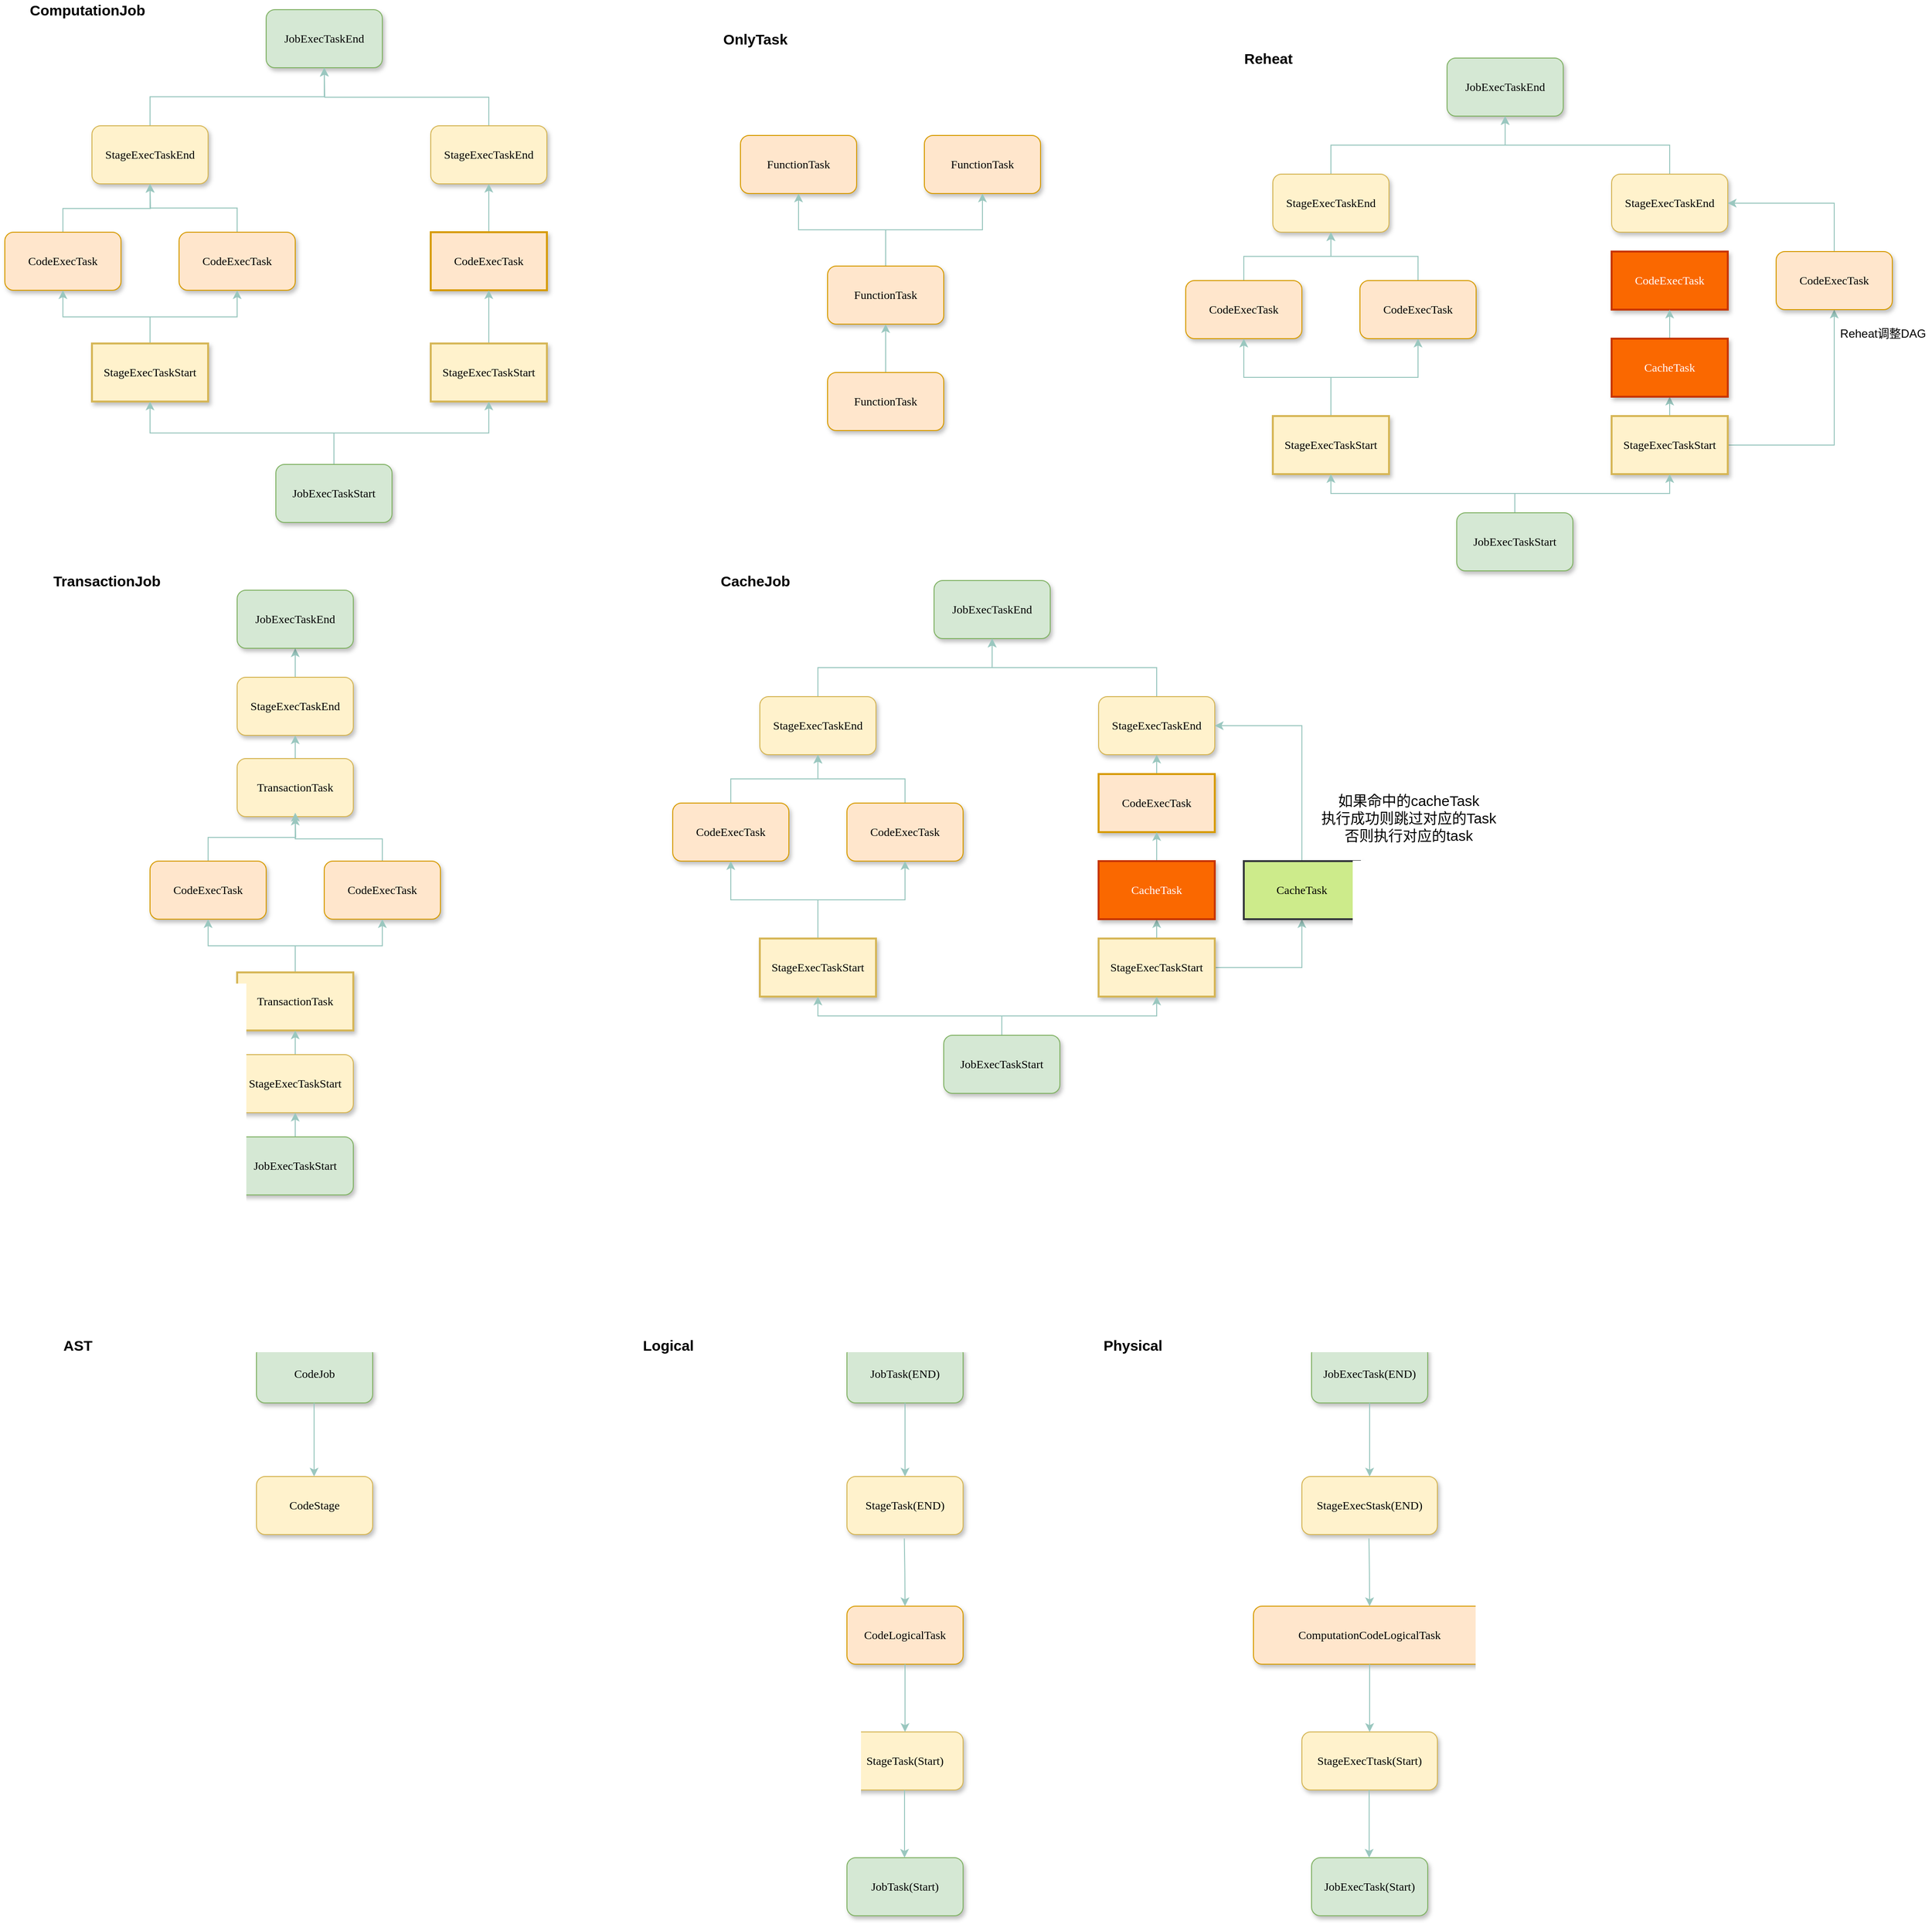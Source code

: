 <mxfile version="14.2.9" type="github">
  <diagram name="Page-1" id="10a91c8b-09ff-31b1-d368-03940ed4cc9e">
    <mxGraphModel dx="1673" dy="896" grid="1" gridSize="10" guides="1" tooltips="1" connect="1" arrows="1" fold="1" page="1" pageScale="1" pageWidth="1100" pageHeight="850" background="#ffffff" math="0" shadow="0">
      <root>
        <mxCell id="0" />
        <mxCell id="1" parent="0" />
        <mxCell id="62893188c0fa7362-1" value="JobExecTaskEnd" style="whiteSpace=wrap;html=1;rounded=1;shadow=1;labelBackgroundColor=none;strokeWidth=1;fontFamily=Verdana;fontSize=12;align=center;fillColor=#d5e8d4;strokeColor=#82b366;" parent="1" vertex="1">
          <mxGeometry x="340" y="50" width="120" height="60" as="geometry" />
        </mxCell>
        <mxCell id="CuRDBexWDcSO8Bb8UAhH-71" style="edgeStyle=orthogonalEdgeStyle;rounded=0;orthogonalLoop=1;jettySize=auto;html=1;exitX=0.5;exitY=0;exitDx=0;exitDy=0;entryX=0.5;entryY=1;entryDx=0;entryDy=0;strokeColor=#9AC7BF;" parent="1" source="62893188c0fa7362-2" target="62893188c0fa7362-1" edge="1">
          <mxGeometry relative="1" as="geometry" />
        </mxCell>
        <mxCell id="62893188c0fa7362-2" value="&lt;span&gt;StageExecTaskEnd&lt;/span&gt;" style="whiteSpace=wrap;html=1;rounded=1;shadow=1;labelBackgroundColor=none;strokeWidth=1;fontFamily=Verdana;fontSize=12;align=center;fillColor=#fff2cc;strokeColor=#d6b656;" parent="1" vertex="1">
          <mxGeometry x="160" y="170" width="120" height="60" as="geometry" />
        </mxCell>
        <mxCell id="CuRDBexWDcSO8Bb8UAhH-72" style="edgeStyle=orthogonalEdgeStyle;rounded=0;orthogonalLoop=1;jettySize=auto;html=1;exitX=0.5;exitY=0;exitDx=0;exitDy=0;strokeColor=#9AC7BF;" parent="1" source="62893188c0fa7362-3" edge="1">
          <mxGeometry relative="1" as="geometry">
            <mxPoint x="400" y="110" as="targetPoint" />
          </mxGeometry>
        </mxCell>
        <mxCell id="62893188c0fa7362-3" value="StageExecTaskEnd" style="whiteSpace=wrap;html=1;rounded=1;shadow=1;labelBackgroundColor=none;strokeWidth=1;fontFamily=Verdana;fontSize=12;align=center;fillColor=#fff2cc;strokeColor=#d6b656;" parent="1" vertex="1">
          <mxGeometry x="510" y="170" width="120" height="60" as="geometry" />
        </mxCell>
        <mxCell id="CuRDBexWDcSO8Bb8UAhH-73" style="edgeStyle=orthogonalEdgeStyle;rounded=0;orthogonalLoop=1;jettySize=auto;html=1;exitX=0.5;exitY=0;exitDx=0;exitDy=0;entryX=0.5;entryY=1;entryDx=0;entryDy=0;strokeColor=#9AC7BF;" parent="1" source="62893188c0fa7362-10" target="62893188c0fa7362-3" edge="1">
          <mxGeometry relative="1" as="geometry" />
        </mxCell>
        <mxCell id="62893188c0fa7362-10" value="CodeExecTask" style="whiteSpace=wrap;html=1;rounded=0;shadow=1;labelBackgroundColor=none;strokeWidth=2;fontFamily=Verdana;fontSize=12;align=center;fillColor=#ffe6cc;strokeColor=#d79b00;" parent="1" vertex="1">
          <mxGeometry x="510" y="280" width="120" height="60" as="geometry" />
        </mxCell>
        <mxCell id="CuRDBexWDcSO8Bb8UAhH-74" style="edgeStyle=orthogonalEdgeStyle;rounded=0;orthogonalLoop=1;jettySize=auto;html=1;exitX=0.5;exitY=0;exitDx=0;exitDy=0;strokeColor=#9AC7BF;" parent="1" source="62893188c0fa7362-11" target="62893188c0fa7362-10" edge="1">
          <mxGeometry relative="1" as="geometry" />
        </mxCell>
        <mxCell id="62893188c0fa7362-11" value="&lt;span&gt;StageExecTaskStart&lt;/span&gt;" style="whiteSpace=wrap;html=1;rounded=0;shadow=1;labelBackgroundColor=none;strokeWidth=2;fontFamily=Verdana;fontSize=12;align=center;fillColor=#fff2cc;strokeColor=#d6b656;" parent="1" vertex="1">
          <mxGeometry x="510" y="395" width="120" height="60" as="geometry" />
        </mxCell>
        <mxCell id="CuRDBexWDcSO8Bb8UAhH-70" style="edgeStyle=orthogonalEdgeStyle;rounded=0;orthogonalLoop=1;jettySize=auto;html=1;exitX=0.5;exitY=0;exitDx=0;exitDy=0;strokeColor=#9AC7BF;" parent="1" source="62893188c0fa7362-12" edge="1">
          <mxGeometry relative="1" as="geometry">
            <mxPoint x="220" y="230" as="targetPoint" />
          </mxGeometry>
        </mxCell>
        <mxCell id="62893188c0fa7362-12" value="&lt;span&gt;CodeExecTask&lt;/span&gt;" style="whiteSpace=wrap;html=1;rounded=1;shadow=1;labelBackgroundColor=none;strokeWidth=1;fontFamily=Verdana;fontSize=12;align=center;fillColor=#ffe6cc;strokeColor=#d79b00;" parent="1" vertex="1">
          <mxGeometry x="70" y="280" width="120" height="60" as="geometry" />
        </mxCell>
        <mxCell id="CuRDBexWDcSO8Bb8UAhH-69" style="edgeStyle=orthogonalEdgeStyle;rounded=0;orthogonalLoop=1;jettySize=auto;html=1;exitX=0.5;exitY=0;exitDx=0;exitDy=0;entryX=0.5;entryY=1;entryDx=0;entryDy=0;strokeColor=#9AC7BF;" parent="1" source="62893188c0fa7362-13" target="62893188c0fa7362-2" edge="1">
          <mxGeometry relative="1" as="geometry" />
        </mxCell>
        <mxCell id="62893188c0fa7362-13" value="CodeExecTask" style="whiteSpace=wrap;html=1;rounded=1;shadow=1;labelBackgroundColor=none;strokeWidth=1;fontFamily=Verdana;fontSize=12;align=center;fillColor=#ffe6cc;strokeColor=#d79b00;" parent="1" vertex="1">
          <mxGeometry x="250" y="280" width="120" height="60" as="geometry" />
        </mxCell>
        <mxCell id="CuRDBexWDcSO8Bb8UAhH-67" style="edgeStyle=orthogonalEdgeStyle;rounded=0;orthogonalLoop=1;jettySize=auto;html=1;exitX=0.5;exitY=0;exitDx=0;exitDy=0;entryX=0.5;entryY=1;entryDx=0;entryDy=0;strokeColor=#9AC7BF;" parent="1" source="ATdARF7LjYDkbFCXHbay-8" target="62893188c0fa7362-12" edge="1">
          <mxGeometry relative="1" as="geometry" />
        </mxCell>
        <mxCell id="CuRDBexWDcSO8Bb8UAhH-68" style="edgeStyle=orthogonalEdgeStyle;rounded=0;orthogonalLoop=1;jettySize=auto;html=1;exitX=0.5;exitY=0;exitDx=0;exitDy=0;entryX=0.5;entryY=1;entryDx=0;entryDy=0;strokeColor=#9AC7BF;" parent="1" source="ATdARF7LjYDkbFCXHbay-8" target="62893188c0fa7362-13" edge="1">
          <mxGeometry relative="1" as="geometry" />
        </mxCell>
        <mxCell id="ATdARF7LjYDkbFCXHbay-8" value="&lt;span&gt;StageExecTaskStart&lt;/span&gt;" style="whiteSpace=wrap;html=1;rounded=0;shadow=1;labelBackgroundColor=none;strokeWidth=2;fontFamily=Verdana;fontSize=12;align=center;fillColor=#fff2cc;strokeColor=#d6b656;" parent="1" vertex="1">
          <mxGeometry x="160" y="395" width="120" height="60" as="geometry" />
        </mxCell>
        <mxCell id="CuRDBexWDcSO8Bb8UAhH-65" style="edgeStyle=orthogonalEdgeStyle;rounded=0;orthogonalLoop=1;jettySize=auto;html=1;exitX=0.5;exitY=0;exitDx=0;exitDy=0;entryX=0.5;entryY=1;entryDx=0;entryDy=0;strokeColor=#9AC7BF;" parent="1" source="ATdARF7LjYDkbFCXHbay-19" target="ATdARF7LjYDkbFCXHbay-8" edge="1">
          <mxGeometry relative="1" as="geometry" />
        </mxCell>
        <mxCell id="CuRDBexWDcSO8Bb8UAhH-66" style="edgeStyle=orthogonalEdgeStyle;rounded=0;orthogonalLoop=1;jettySize=auto;html=1;exitX=0.5;exitY=0;exitDx=0;exitDy=0;entryX=0.5;entryY=1;entryDx=0;entryDy=0;strokeColor=#9AC7BF;" parent="1" source="ATdARF7LjYDkbFCXHbay-19" target="62893188c0fa7362-11" edge="1">
          <mxGeometry relative="1" as="geometry" />
        </mxCell>
        <mxCell id="ATdARF7LjYDkbFCXHbay-19" value="JobExecTaskStart" style="whiteSpace=wrap;html=1;rounded=1;shadow=1;labelBackgroundColor=none;strokeWidth=1;fontFamily=Verdana;fontSize=12;align=center;fillColor=#d5e8d4;strokeColor=#82b366;" parent="1" vertex="1">
          <mxGeometry x="350" y="520" width="120" height="60" as="geometry" />
        </mxCell>
        <mxCell id="CuRDBexWDcSO8Bb8UAhH-3" value="&lt;b&gt;&lt;font style=&quot;font-size: 15px&quot;&gt;ComputationJob&lt;/font&gt;&lt;/b&gt;" style="text;html=1;align=center;verticalAlign=middle;resizable=0;points=[];autosize=1;" parent="1" vertex="1">
          <mxGeometry x="90" y="40" width="130" height="20" as="geometry" />
        </mxCell>
        <mxCell id="CuRDBexWDcSO8Bb8UAhH-4" value="&lt;span&gt;FunctionTask&lt;/span&gt;" style="whiteSpace=wrap;html=1;rounded=1;shadow=1;labelBackgroundColor=none;strokeWidth=1;fontFamily=Verdana;fontSize=12;align=center;fillColor=#ffe6cc;strokeColor=#d79b00;" parent="1" vertex="1">
          <mxGeometry x="830" y="180" width="120" height="60" as="geometry" />
        </mxCell>
        <mxCell id="CuRDBexWDcSO8Bb8UAhH-5" value="FunctionTask" style="whiteSpace=wrap;html=1;rounded=1;shadow=1;labelBackgroundColor=none;strokeWidth=1;fontFamily=Verdana;fontSize=12;align=center;fillColor=#ffe6cc;strokeColor=#d79b00;" parent="1" vertex="1">
          <mxGeometry x="1020" y="180" width="120" height="60" as="geometry" />
        </mxCell>
        <mxCell id="CuRDBexWDcSO8Bb8UAhH-75" style="edgeStyle=orthogonalEdgeStyle;rounded=0;orthogonalLoop=1;jettySize=auto;html=1;exitX=0.5;exitY=0;exitDx=0;exitDy=0;entryX=0.5;entryY=1;entryDx=0;entryDy=0;strokeColor=#9AC7BF;" parent="1" source="CuRDBexWDcSO8Bb8UAhH-6" target="CuRDBexWDcSO8Bb8UAhH-4" edge="1">
          <mxGeometry relative="1" as="geometry" />
        </mxCell>
        <mxCell id="CuRDBexWDcSO8Bb8UAhH-76" style="edgeStyle=orthogonalEdgeStyle;rounded=0;orthogonalLoop=1;jettySize=auto;html=1;exitX=0.5;exitY=0;exitDx=0;exitDy=0;entryX=0.5;entryY=1;entryDx=0;entryDy=0;strokeColor=#9AC7BF;" parent="1" source="CuRDBexWDcSO8Bb8UAhH-6" target="CuRDBexWDcSO8Bb8UAhH-5" edge="1">
          <mxGeometry relative="1" as="geometry" />
        </mxCell>
        <mxCell id="CuRDBexWDcSO8Bb8UAhH-6" value="&lt;span&gt;FunctionTask&lt;/span&gt;" style="whiteSpace=wrap;html=1;rounded=1;shadow=1;labelBackgroundColor=none;strokeWidth=1;fontFamily=Verdana;fontSize=12;align=center;fillColor=#ffe6cc;strokeColor=#d79b00;" parent="1" vertex="1">
          <mxGeometry x="920" y="315" width="120" height="60" as="geometry" />
        </mxCell>
        <mxCell id="CuRDBexWDcSO8Bb8UAhH-77" style="edgeStyle=orthogonalEdgeStyle;rounded=0;orthogonalLoop=1;jettySize=auto;html=1;exitX=0.5;exitY=0;exitDx=0;exitDy=0;entryX=0.5;entryY=1;entryDx=0;entryDy=0;strokeColor=#9AC7BF;" parent="1" source="CuRDBexWDcSO8Bb8UAhH-7" target="CuRDBexWDcSO8Bb8UAhH-6" edge="1">
          <mxGeometry relative="1" as="geometry" />
        </mxCell>
        <mxCell id="CuRDBexWDcSO8Bb8UAhH-7" value="&lt;span&gt;FunctionTask&lt;/span&gt;" style="whiteSpace=wrap;html=1;rounded=1;shadow=1;labelBackgroundColor=none;strokeWidth=1;fontFamily=Verdana;fontSize=12;align=center;fillColor=#ffe6cc;strokeColor=#d79b00;" parent="1" vertex="1">
          <mxGeometry x="920" y="425" width="120" height="60" as="geometry" />
        </mxCell>
        <mxCell id="CuRDBexWDcSO8Bb8UAhH-12" value="&lt;b&gt;&lt;font style=&quot;font-size: 15px&quot;&gt;OnlyTask&lt;/font&gt;&lt;/b&gt;" style="text;html=1;align=center;verticalAlign=middle;resizable=0;points=[];autosize=1;" parent="1" vertex="1">
          <mxGeometry x="805" y="70" width="80" height="20" as="geometry" />
        </mxCell>
        <mxCell id="CuRDBexWDcSO8Bb8UAhH-85" style="edgeStyle=orthogonalEdgeStyle;rounded=0;orthogonalLoop=1;jettySize=auto;html=1;exitX=0.5;exitY=0;exitDx=0;exitDy=0;entryX=0.5;entryY=1;entryDx=0;entryDy=0;strokeColor=#9AC7BF;" parent="1" source="CuRDBexWDcSO8Bb8UAhH-15" target="CuRDBexWDcSO8Bb8UAhH-33" edge="1">
          <mxGeometry relative="1" as="geometry" />
        </mxCell>
        <mxCell id="CuRDBexWDcSO8Bb8UAhH-15" value="&lt;span&gt;StageExecTaskEnd&lt;/span&gt;" style="whiteSpace=wrap;html=1;rounded=1;shadow=1;labelBackgroundColor=none;strokeWidth=1;fontFamily=Verdana;fontSize=12;align=center;fillColor=#fff2cc;strokeColor=#d6b656;" parent="1" vertex="1">
          <mxGeometry x="310" y="740" width="120" height="60" as="geometry" />
        </mxCell>
        <mxCell id="CuRDBexWDcSO8Bb8UAhH-84" style="edgeStyle=orthogonalEdgeStyle;rounded=0;orthogonalLoop=1;jettySize=auto;html=1;exitX=0.5;exitY=0;exitDx=0;exitDy=0;entryX=0.5;entryY=1;entryDx=0;entryDy=0;strokeColor=#9AC7BF;" parent="1" source="CuRDBexWDcSO8Bb8UAhH-18" target="CuRDBexWDcSO8Bb8UAhH-15" edge="1">
          <mxGeometry relative="1" as="geometry" />
        </mxCell>
        <mxCell id="CuRDBexWDcSO8Bb8UAhH-18" value="TransactionTask" style="whiteSpace=wrap;html=1;rounded=1;shadow=1;labelBackgroundColor=none;strokeWidth=1;fontFamily=Verdana;fontSize=12;align=center;fillColor=#fff2cc;strokeColor=#d6b656;" parent="1" vertex="1">
          <mxGeometry x="310" y="824" width="120" height="60" as="geometry" />
        </mxCell>
        <mxCell id="CuRDBexWDcSO8Bb8UAhH-83" style="edgeStyle=orthogonalEdgeStyle;rounded=0;orthogonalLoop=1;jettySize=auto;html=1;exitX=0.5;exitY=0;exitDx=0;exitDy=0;strokeColor=#9AC7BF;" parent="1" source="CuRDBexWDcSO8Bb8UAhH-26" edge="1">
          <mxGeometry relative="1" as="geometry">
            <mxPoint x="370" y="880" as="targetPoint" />
          </mxGeometry>
        </mxCell>
        <mxCell id="CuRDBexWDcSO8Bb8UAhH-26" value="&lt;span&gt;CodeExecTask&lt;/span&gt;" style="whiteSpace=wrap;html=1;rounded=1;shadow=1;labelBackgroundColor=none;strokeWidth=1;fontFamily=Verdana;fontSize=12;align=center;fillColor=#ffe6cc;strokeColor=#d79b00;" parent="1" vertex="1">
          <mxGeometry x="220" y="930" width="120" height="60" as="geometry" />
        </mxCell>
        <mxCell id="CuRDBexWDcSO8Bb8UAhH-82" style="edgeStyle=orthogonalEdgeStyle;rounded=0;orthogonalLoop=1;jettySize=auto;html=1;exitX=0.5;exitY=0;exitDx=0;exitDy=0;entryX=0.5;entryY=1;entryDx=0;entryDy=0;strokeColor=#9AC7BF;" parent="1" source="CuRDBexWDcSO8Bb8UAhH-28" target="CuRDBexWDcSO8Bb8UAhH-18" edge="1">
          <mxGeometry relative="1" as="geometry" />
        </mxCell>
        <mxCell id="CuRDBexWDcSO8Bb8UAhH-28" value="CodeExecTask" style="whiteSpace=wrap;html=1;rounded=1;shadow=1;labelBackgroundColor=none;strokeWidth=1;fontFamily=Verdana;fontSize=12;align=center;fillColor=#ffe6cc;strokeColor=#d79b00;" parent="1" vertex="1">
          <mxGeometry x="400" y="930" width="120" height="60" as="geometry" />
        </mxCell>
        <mxCell id="CuRDBexWDcSO8Bb8UAhH-80" style="edgeStyle=orthogonalEdgeStyle;rounded=0;orthogonalLoop=1;jettySize=auto;html=1;exitX=0.5;exitY=0;exitDx=0;exitDy=0;entryX=0.5;entryY=1;entryDx=0;entryDy=0;strokeColor=#9AC7BF;" parent="1" source="CuRDBexWDcSO8Bb8UAhH-30" target="CuRDBexWDcSO8Bb8UAhH-26" edge="1">
          <mxGeometry relative="1" as="geometry" />
        </mxCell>
        <mxCell id="CuRDBexWDcSO8Bb8UAhH-81" style="edgeStyle=orthogonalEdgeStyle;rounded=0;orthogonalLoop=1;jettySize=auto;html=1;exitX=0.5;exitY=0;exitDx=0;exitDy=0;entryX=0.5;entryY=1;entryDx=0;entryDy=0;strokeColor=#9AC7BF;" parent="1" source="CuRDBexWDcSO8Bb8UAhH-30" target="CuRDBexWDcSO8Bb8UAhH-28" edge="1">
          <mxGeometry relative="1" as="geometry" />
        </mxCell>
        <mxCell id="CuRDBexWDcSO8Bb8UAhH-30" value="TransactionTask" style="whiteSpace=wrap;html=1;rounded=0;shadow=1;labelBackgroundColor=none;strokeWidth=2;fontFamily=Verdana;fontSize=12;align=center;fillColor=#fff2cc;strokeColor=#d6b656;" parent="1" vertex="1">
          <mxGeometry x="310" y="1045" width="120" height="60" as="geometry" />
        </mxCell>
        <mxCell id="CuRDBexWDcSO8Bb8UAhH-79" style="edgeStyle=orthogonalEdgeStyle;rounded=0;orthogonalLoop=1;jettySize=auto;html=1;exitX=0.5;exitY=0;exitDx=0;exitDy=0;entryX=0.5;entryY=1;entryDx=0;entryDy=0;strokeColor=#9AC7BF;" parent="1" source="CuRDBexWDcSO8Bb8UAhH-31" target="CuRDBexWDcSO8Bb8UAhH-30" edge="1">
          <mxGeometry relative="1" as="geometry" />
        </mxCell>
        <mxCell id="CuRDBexWDcSO8Bb8UAhH-31" value="StageExecTaskStart" style="whiteSpace=wrap;html=1;rounded=1;shadow=1;labelBackgroundColor=none;strokeWidth=1;fontFamily=Verdana;fontSize=12;align=center;fillColor=#fff2cc;strokeColor=#d6b656;" parent="1" vertex="1">
          <mxGeometry x="310" y="1130" width="120" height="60" as="geometry" />
        </mxCell>
        <mxCell id="CuRDBexWDcSO8Bb8UAhH-32" value="&lt;b&gt;&lt;font style=&quot;font-size: 15px&quot;&gt;TransactionJob&lt;/font&gt;&lt;/b&gt;" style="text;html=1;align=center;verticalAlign=middle;resizable=0;points=[];autosize=1;" parent="1" vertex="1">
          <mxGeometry x="110" y="630" width="130" height="20" as="geometry" />
        </mxCell>
        <mxCell id="CuRDBexWDcSO8Bb8UAhH-33" value="JobExecTaskEnd" style="whiteSpace=wrap;html=1;rounded=1;shadow=1;labelBackgroundColor=none;strokeWidth=1;fontFamily=Verdana;fontSize=12;align=center;fillColor=#d5e8d4;strokeColor=#82b366;" parent="1" vertex="1">
          <mxGeometry x="310" y="650" width="120" height="60" as="geometry" />
        </mxCell>
        <mxCell id="CuRDBexWDcSO8Bb8UAhH-78" style="edgeStyle=orthogonalEdgeStyle;rounded=0;orthogonalLoop=1;jettySize=auto;html=1;exitX=0.5;exitY=0;exitDx=0;exitDy=0;entryX=0.5;entryY=1;entryDx=0;entryDy=0;strokeColor=#9AC7BF;" parent="1" source="CuRDBexWDcSO8Bb8UAhH-35" target="CuRDBexWDcSO8Bb8UAhH-31" edge="1">
          <mxGeometry relative="1" as="geometry" />
        </mxCell>
        <mxCell id="CuRDBexWDcSO8Bb8UAhH-35" value="JobExecTaskStart" style="whiteSpace=wrap;html=1;rounded=1;shadow=1;labelBackgroundColor=none;strokeWidth=1;fontFamily=Verdana;fontSize=12;align=center;fillColor=#d5e8d4;strokeColor=#82b366;" parent="1" vertex="1">
          <mxGeometry x="310" y="1215" width="120" height="60" as="geometry" />
        </mxCell>
        <mxCell id="CuRDBexWDcSO8Bb8UAhH-40" value="JobExecTaskEnd" style="whiteSpace=wrap;html=1;rounded=1;shadow=1;labelBackgroundColor=none;strokeWidth=1;fontFamily=Verdana;fontSize=12;align=center;fillColor=#d5e8d4;strokeColor=#82b366;" parent="1" vertex="1">
          <mxGeometry x="1030" y="640" width="120" height="60" as="geometry" />
        </mxCell>
        <mxCell id="CuRDBexWDcSO8Bb8UAhH-92" style="edgeStyle=orthogonalEdgeStyle;rounded=0;orthogonalLoop=1;jettySize=auto;html=1;exitX=0.5;exitY=0;exitDx=0;exitDy=0;entryX=0.5;entryY=1;entryDx=0;entryDy=0;strokeColor=#9AC7BF;" parent="1" source="CuRDBexWDcSO8Bb8UAhH-43" target="CuRDBexWDcSO8Bb8UAhH-40" edge="1">
          <mxGeometry relative="1" as="geometry" />
        </mxCell>
        <mxCell id="CuRDBexWDcSO8Bb8UAhH-43" value="&lt;span&gt;StageExecTaskEnd&lt;/span&gt;" style="whiteSpace=wrap;html=1;rounded=1;shadow=1;labelBackgroundColor=none;strokeWidth=1;fontFamily=Verdana;fontSize=12;align=center;fillColor=#fff2cc;strokeColor=#d6b656;" parent="1" vertex="1">
          <mxGeometry x="850" y="760" width="120" height="60" as="geometry" />
        </mxCell>
        <mxCell id="CuRDBexWDcSO8Bb8UAhH-91" style="edgeStyle=orthogonalEdgeStyle;rounded=0;orthogonalLoop=1;jettySize=auto;html=1;exitX=0.5;exitY=0;exitDx=0;exitDy=0;entryX=0.5;entryY=1;entryDx=0;entryDy=0;strokeColor=#9AC7BF;" parent="1" source="CuRDBexWDcSO8Bb8UAhH-45" target="CuRDBexWDcSO8Bb8UAhH-40" edge="1">
          <mxGeometry relative="1" as="geometry" />
        </mxCell>
        <mxCell id="CuRDBexWDcSO8Bb8UAhH-45" value="StageExecTaskEnd" style="whiteSpace=wrap;html=1;rounded=1;shadow=1;labelBackgroundColor=none;strokeWidth=1;fontFamily=Verdana;fontSize=12;align=center;fillColor=#fff2cc;strokeColor=#d6b656;" parent="1" vertex="1">
          <mxGeometry x="1200" y="760" width="120" height="60" as="geometry" />
        </mxCell>
        <mxCell id="CuRDBexWDcSO8Bb8UAhH-90" style="edgeStyle=orthogonalEdgeStyle;rounded=0;orthogonalLoop=1;jettySize=auto;html=1;exitX=0.5;exitY=0;exitDx=0;exitDy=0;entryX=0.5;entryY=1;entryDx=0;entryDy=0;strokeColor=#9AC7BF;" parent="1" source="CuRDBexWDcSO8Bb8UAhH-47" target="CuRDBexWDcSO8Bb8UAhH-45" edge="1">
          <mxGeometry relative="1" as="geometry" />
        </mxCell>
        <mxCell id="CuRDBexWDcSO8Bb8UAhH-47" value="CodeExecTask" style="whiteSpace=wrap;html=1;rounded=0;shadow=1;labelBackgroundColor=none;strokeWidth=2;fontFamily=Verdana;fontSize=12;align=center;fillColor=#ffe6cc;strokeColor=#d79b00;" parent="1" vertex="1">
          <mxGeometry x="1200" y="840" width="120" height="60" as="geometry" />
        </mxCell>
        <mxCell id="CuRDBexWDcSO8Bb8UAhH-62" style="edgeStyle=orthogonalEdgeStyle;rounded=0;orthogonalLoop=1;jettySize=auto;html=1;exitX=1;exitY=0.5;exitDx=0;exitDy=0;entryX=0.5;entryY=1;entryDx=0;entryDy=0;strokeColor=#9AC7BF;" parent="1" source="CuRDBexWDcSO8Bb8UAhH-49" target="CuRDBexWDcSO8Bb8UAhH-61" edge="1">
          <mxGeometry relative="1" as="geometry" />
        </mxCell>
        <mxCell id="CuRDBexWDcSO8Bb8UAhH-88" style="edgeStyle=orthogonalEdgeStyle;rounded=0;orthogonalLoop=1;jettySize=auto;html=1;exitX=0.5;exitY=0;exitDx=0;exitDy=0;entryX=0.5;entryY=1;entryDx=0;entryDy=0;strokeColor=#9AC7BF;" parent="1" source="CuRDBexWDcSO8Bb8UAhH-49" target="CuRDBexWDcSO8Bb8UAhH-58" edge="1">
          <mxGeometry relative="1" as="geometry" />
        </mxCell>
        <mxCell id="CuRDBexWDcSO8Bb8UAhH-49" value="&lt;span&gt;StageExecTaskStart&lt;/span&gt;" style="whiteSpace=wrap;html=1;rounded=0;shadow=1;labelBackgroundColor=none;strokeWidth=2;fontFamily=Verdana;fontSize=12;align=center;fillColor=#fff2cc;strokeColor=#d6b656;" parent="1" vertex="1">
          <mxGeometry x="1200" y="1010" width="120" height="60" as="geometry" />
        </mxCell>
        <mxCell id="CuRDBexWDcSO8Bb8UAhH-93" style="edgeStyle=orthogonalEdgeStyle;rounded=0;orthogonalLoop=1;jettySize=auto;html=1;exitX=0.5;exitY=0;exitDx=0;exitDy=0;entryX=0.5;entryY=1;entryDx=0;entryDy=0;strokeColor=#9AC7BF;" parent="1" source="CuRDBexWDcSO8Bb8UAhH-51" target="CuRDBexWDcSO8Bb8UAhH-43" edge="1">
          <mxGeometry relative="1" as="geometry" />
        </mxCell>
        <mxCell id="CuRDBexWDcSO8Bb8UAhH-51" value="&lt;span&gt;CodeExecTask&lt;/span&gt;" style="whiteSpace=wrap;html=1;rounded=1;shadow=1;labelBackgroundColor=none;strokeWidth=1;fontFamily=Verdana;fontSize=12;align=center;fillColor=#ffe6cc;strokeColor=#d79b00;" parent="1" vertex="1">
          <mxGeometry x="760" y="870" width="120" height="60" as="geometry" />
        </mxCell>
        <mxCell id="CuRDBexWDcSO8Bb8UAhH-95" style="edgeStyle=orthogonalEdgeStyle;rounded=0;orthogonalLoop=1;jettySize=auto;html=1;exitX=0.5;exitY=0;exitDx=0;exitDy=0;entryX=0.5;entryY=1;entryDx=0;entryDy=0;strokeColor=#9AC7BF;" parent="1" source="CuRDBexWDcSO8Bb8UAhH-53" target="CuRDBexWDcSO8Bb8UAhH-43" edge="1">
          <mxGeometry relative="1" as="geometry" />
        </mxCell>
        <mxCell id="CuRDBexWDcSO8Bb8UAhH-53" value="CodeExecTask" style="whiteSpace=wrap;html=1;rounded=1;shadow=1;labelBackgroundColor=none;strokeWidth=1;fontFamily=Verdana;fontSize=12;align=center;fillColor=#ffe6cc;strokeColor=#d79b00;" parent="1" vertex="1">
          <mxGeometry x="940" y="870" width="120" height="60" as="geometry" />
        </mxCell>
        <mxCell id="CuRDBexWDcSO8Bb8UAhH-96" style="edgeStyle=orthogonalEdgeStyle;rounded=0;orthogonalLoop=1;jettySize=auto;html=1;exitX=0.5;exitY=0;exitDx=0;exitDy=0;entryX=0.5;entryY=1;entryDx=0;entryDy=0;strokeColor=#9AC7BF;" parent="1" source="CuRDBexWDcSO8Bb8UAhH-55" target="CuRDBexWDcSO8Bb8UAhH-51" edge="1">
          <mxGeometry relative="1" as="geometry" />
        </mxCell>
        <mxCell id="CuRDBexWDcSO8Bb8UAhH-97" style="edgeStyle=orthogonalEdgeStyle;rounded=0;orthogonalLoop=1;jettySize=auto;html=1;exitX=0.5;exitY=0;exitDx=0;exitDy=0;entryX=0.5;entryY=1;entryDx=0;entryDy=0;strokeColor=#9AC7BF;" parent="1" source="CuRDBexWDcSO8Bb8UAhH-55" target="CuRDBexWDcSO8Bb8UAhH-53" edge="1">
          <mxGeometry relative="1" as="geometry" />
        </mxCell>
        <mxCell id="CuRDBexWDcSO8Bb8UAhH-55" value="&lt;span&gt;StageExecTaskStart&lt;/span&gt;" style="whiteSpace=wrap;html=1;rounded=0;shadow=1;labelBackgroundColor=none;strokeWidth=2;fontFamily=Verdana;fontSize=12;align=center;fillColor=#fff2cc;strokeColor=#d6b656;" parent="1" vertex="1">
          <mxGeometry x="850" y="1010" width="120" height="60" as="geometry" />
        </mxCell>
        <mxCell id="CuRDBexWDcSO8Bb8UAhH-86" style="edgeStyle=orthogonalEdgeStyle;rounded=0;orthogonalLoop=1;jettySize=auto;html=1;exitX=0.5;exitY=0;exitDx=0;exitDy=0;entryX=0.5;entryY=1;entryDx=0;entryDy=0;strokeColor=#9AC7BF;" parent="1" source="CuRDBexWDcSO8Bb8UAhH-56" target="CuRDBexWDcSO8Bb8UAhH-55" edge="1">
          <mxGeometry relative="1" as="geometry" />
        </mxCell>
        <mxCell id="CuRDBexWDcSO8Bb8UAhH-87" style="edgeStyle=orthogonalEdgeStyle;rounded=0;orthogonalLoop=1;jettySize=auto;html=1;exitX=0.5;exitY=0;exitDx=0;exitDy=0;entryX=0.5;entryY=1;entryDx=0;entryDy=0;strokeColor=#9AC7BF;" parent="1" source="CuRDBexWDcSO8Bb8UAhH-56" target="CuRDBexWDcSO8Bb8UAhH-49" edge="1">
          <mxGeometry relative="1" as="geometry" />
        </mxCell>
        <mxCell id="CuRDBexWDcSO8Bb8UAhH-56" value="JobExecTaskStart" style="whiteSpace=wrap;html=1;rounded=1;shadow=1;labelBackgroundColor=none;strokeWidth=1;fontFamily=Verdana;fontSize=12;align=center;fillColor=#d5e8d4;strokeColor=#82b366;" parent="1" vertex="1">
          <mxGeometry x="1040" y="1110" width="120" height="60" as="geometry" />
        </mxCell>
        <mxCell id="CuRDBexWDcSO8Bb8UAhH-57" value="&lt;b&gt;&lt;font style=&quot;font-size: 15px&quot;&gt;CacheJob&lt;/font&gt;&lt;/b&gt;" style="text;html=1;align=center;verticalAlign=middle;resizable=0;points=[];autosize=1;" parent="1" vertex="1">
          <mxGeometry x="800" y="630" width="90" height="20" as="geometry" />
        </mxCell>
        <mxCell id="CuRDBexWDcSO8Bb8UAhH-89" style="edgeStyle=orthogonalEdgeStyle;rounded=0;orthogonalLoop=1;jettySize=auto;html=1;exitX=0.5;exitY=0;exitDx=0;exitDy=0;entryX=0.5;entryY=1;entryDx=0;entryDy=0;strokeColor=#9AC7BF;" parent="1" source="CuRDBexWDcSO8Bb8UAhH-58" target="CuRDBexWDcSO8Bb8UAhH-47" edge="1">
          <mxGeometry relative="1" as="geometry" />
        </mxCell>
        <mxCell id="CuRDBexWDcSO8Bb8UAhH-58" value="CacheTask" style="whiteSpace=wrap;html=1;rounded=0;shadow=1;labelBackgroundColor=none;strokeWidth=2;fontFamily=Verdana;fontSize=12;align=center;fillColor=#fa6800;strokeColor=#C73500;fontColor=#ffffff;" parent="1" vertex="1">
          <mxGeometry x="1200" y="930" width="120" height="60" as="geometry" />
        </mxCell>
        <mxCell id="CuRDBexWDcSO8Bb8UAhH-63" style="edgeStyle=orthogonalEdgeStyle;rounded=0;orthogonalLoop=1;jettySize=auto;html=1;exitX=0.5;exitY=0;exitDx=0;exitDy=0;entryX=1;entryY=0.5;entryDx=0;entryDy=0;strokeColor=#9AC7BF;" parent="1" source="CuRDBexWDcSO8Bb8UAhH-61" target="CuRDBexWDcSO8Bb8UAhH-45" edge="1">
          <mxGeometry relative="1" as="geometry" />
        </mxCell>
        <mxCell id="CuRDBexWDcSO8Bb8UAhH-61" value="CacheTask" style="whiteSpace=wrap;html=1;rounded=0;shadow=1;labelBackgroundColor=none;strokeWidth=2;fontFamily=Verdana;fontSize=12;align=center;fillColor=#cdeb8b;strokeColor=#36393d;" parent="1" vertex="1">
          <mxGeometry x="1350" y="930" width="120" height="60" as="geometry" />
        </mxCell>
        <mxCell id="CuRDBexWDcSO8Bb8UAhH-64" value="&lt;font style=&quot;font-size: 15px&quot;&gt;如果命中的cacheTask&lt;br&gt;执行成功则跳过对应的Task&lt;br&gt;否则执行对应的task&lt;/font&gt;" style="text;html=1;align=center;verticalAlign=middle;resizable=0;points=[];autosize=1;" parent="1" vertex="1">
          <mxGeometry x="1420" y="860" width="200" height="50" as="geometry" />
        </mxCell>
        <mxCell id="CuRDBexWDcSO8Bb8UAhH-98" value="JobExecTaskEnd" style="whiteSpace=wrap;html=1;rounded=1;shadow=1;labelBackgroundColor=none;strokeWidth=1;fontFamily=Verdana;fontSize=12;align=center;fillColor=#d5e8d4;strokeColor=#82b366;" parent="1" vertex="1">
          <mxGeometry x="1560" y="100" width="120" height="60" as="geometry" />
        </mxCell>
        <mxCell id="CuRDBexWDcSO8Bb8UAhH-99" style="edgeStyle=orthogonalEdgeStyle;rounded=0;orthogonalLoop=1;jettySize=auto;html=1;exitX=0.5;exitY=0;exitDx=0;exitDy=0;entryX=0.5;entryY=1;entryDx=0;entryDy=0;strokeColor=#9AC7BF;" parent="1" source="CuRDBexWDcSO8Bb8UAhH-100" target="CuRDBexWDcSO8Bb8UAhH-98" edge="1">
          <mxGeometry relative="1" as="geometry" />
        </mxCell>
        <mxCell id="CuRDBexWDcSO8Bb8UAhH-100" value="&lt;span&gt;StageExecTaskEnd&lt;/span&gt;" style="whiteSpace=wrap;html=1;rounded=1;shadow=1;labelBackgroundColor=none;strokeWidth=1;fontFamily=Verdana;fontSize=12;align=center;fillColor=#fff2cc;strokeColor=#d6b656;" parent="1" vertex="1">
          <mxGeometry x="1380" y="220" width="120" height="60" as="geometry" />
        </mxCell>
        <mxCell id="CuRDBexWDcSO8Bb8UAhH-101" style="edgeStyle=orthogonalEdgeStyle;rounded=0;orthogonalLoop=1;jettySize=auto;html=1;exitX=0.5;exitY=0;exitDx=0;exitDy=0;entryX=0.5;entryY=1;entryDx=0;entryDy=0;strokeColor=#9AC7BF;" parent="1" source="CuRDBexWDcSO8Bb8UAhH-102" target="CuRDBexWDcSO8Bb8UAhH-98" edge="1">
          <mxGeometry relative="1" as="geometry" />
        </mxCell>
        <mxCell id="CuRDBexWDcSO8Bb8UAhH-102" value="StageExecTaskEnd" style="whiteSpace=wrap;html=1;rounded=1;shadow=1;labelBackgroundColor=none;strokeWidth=1;fontFamily=Verdana;fontSize=12;align=center;fillColor=#fff2cc;strokeColor=#d6b656;" parent="1" vertex="1">
          <mxGeometry x="1730" y="220" width="120" height="60" as="geometry" />
        </mxCell>
        <mxCell id="CuRDBexWDcSO8Bb8UAhH-104" value="CodeExecTask" style="whiteSpace=wrap;html=1;rounded=0;shadow=1;labelBackgroundColor=none;strokeWidth=2;fontFamily=Verdana;fontSize=12;align=center;fillColor=#fa6800;strokeColor=#C73500;fontColor=#ffffff;" parent="1" vertex="1">
          <mxGeometry x="1730" y="300" width="120" height="60" as="geometry" />
        </mxCell>
        <mxCell id="CuRDBexWDcSO8Bb8UAhH-106" style="edgeStyle=orthogonalEdgeStyle;rounded=0;orthogonalLoop=1;jettySize=auto;html=1;exitX=0.5;exitY=0;exitDx=0;exitDy=0;entryX=0.5;entryY=1;entryDx=0;entryDy=0;strokeColor=#9AC7BF;" parent="1" source="CuRDBexWDcSO8Bb8UAhH-107" target="CuRDBexWDcSO8Bb8UAhH-120" edge="1">
          <mxGeometry relative="1" as="geometry" />
        </mxCell>
        <mxCell id="CuRDBexWDcSO8Bb8UAhH-127" style="edgeStyle=orthogonalEdgeStyle;rounded=0;orthogonalLoop=1;jettySize=auto;html=1;exitX=1;exitY=0.5;exitDx=0;exitDy=0;entryX=0.5;entryY=1;entryDx=0;entryDy=0;strokeColor=#9AC7BF;" parent="1" source="CuRDBexWDcSO8Bb8UAhH-107" target="CuRDBexWDcSO8Bb8UAhH-124" edge="1">
          <mxGeometry relative="1" as="geometry" />
        </mxCell>
        <mxCell id="CuRDBexWDcSO8Bb8UAhH-107" value="&lt;span&gt;StageExecTaskStart&lt;/span&gt;" style="whiteSpace=wrap;html=1;rounded=0;shadow=1;labelBackgroundColor=none;strokeWidth=2;fontFamily=Verdana;fontSize=12;align=center;fillColor=#fff2cc;strokeColor=#d6b656;" parent="1" vertex="1">
          <mxGeometry x="1730" y="470" width="120" height="60" as="geometry" />
        </mxCell>
        <mxCell id="CuRDBexWDcSO8Bb8UAhH-108" style="edgeStyle=orthogonalEdgeStyle;rounded=0;orthogonalLoop=1;jettySize=auto;html=1;exitX=0.5;exitY=0;exitDx=0;exitDy=0;entryX=0.5;entryY=1;entryDx=0;entryDy=0;strokeColor=#9AC7BF;" parent="1" source="CuRDBexWDcSO8Bb8UAhH-109" target="CuRDBexWDcSO8Bb8UAhH-100" edge="1">
          <mxGeometry relative="1" as="geometry" />
        </mxCell>
        <mxCell id="CuRDBexWDcSO8Bb8UAhH-109" value="&lt;span&gt;CodeExecTask&lt;/span&gt;" style="whiteSpace=wrap;html=1;rounded=1;shadow=1;labelBackgroundColor=none;strokeWidth=1;fontFamily=Verdana;fontSize=12;align=center;fillColor=#ffe6cc;strokeColor=#d79b00;" parent="1" vertex="1">
          <mxGeometry x="1290" y="330" width="120" height="60" as="geometry" />
        </mxCell>
        <mxCell id="CuRDBexWDcSO8Bb8UAhH-110" style="edgeStyle=orthogonalEdgeStyle;rounded=0;orthogonalLoop=1;jettySize=auto;html=1;exitX=0.5;exitY=0;exitDx=0;exitDy=0;entryX=0.5;entryY=1;entryDx=0;entryDy=0;strokeColor=#9AC7BF;" parent="1" source="CuRDBexWDcSO8Bb8UAhH-111" target="CuRDBexWDcSO8Bb8UAhH-100" edge="1">
          <mxGeometry relative="1" as="geometry" />
        </mxCell>
        <mxCell id="CuRDBexWDcSO8Bb8UAhH-111" value="CodeExecTask" style="whiteSpace=wrap;html=1;rounded=1;shadow=1;labelBackgroundColor=none;strokeWidth=1;fontFamily=Verdana;fontSize=12;align=center;fillColor=#ffe6cc;strokeColor=#d79b00;" parent="1" vertex="1">
          <mxGeometry x="1470" y="330" width="120" height="60" as="geometry" />
        </mxCell>
        <mxCell id="CuRDBexWDcSO8Bb8UAhH-112" style="edgeStyle=orthogonalEdgeStyle;rounded=0;orthogonalLoop=1;jettySize=auto;html=1;exitX=0.5;exitY=0;exitDx=0;exitDy=0;entryX=0.5;entryY=1;entryDx=0;entryDy=0;strokeColor=#9AC7BF;" parent="1" source="CuRDBexWDcSO8Bb8UAhH-114" target="CuRDBexWDcSO8Bb8UAhH-109" edge="1">
          <mxGeometry relative="1" as="geometry" />
        </mxCell>
        <mxCell id="CuRDBexWDcSO8Bb8UAhH-113" style="edgeStyle=orthogonalEdgeStyle;rounded=0;orthogonalLoop=1;jettySize=auto;html=1;exitX=0.5;exitY=0;exitDx=0;exitDy=0;entryX=0.5;entryY=1;entryDx=0;entryDy=0;strokeColor=#9AC7BF;" parent="1" source="CuRDBexWDcSO8Bb8UAhH-114" target="CuRDBexWDcSO8Bb8UAhH-111" edge="1">
          <mxGeometry relative="1" as="geometry" />
        </mxCell>
        <mxCell id="CuRDBexWDcSO8Bb8UAhH-114" value="&lt;span&gt;StageExecTaskStart&lt;/span&gt;" style="whiteSpace=wrap;html=1;rounded=0;shadow=1;labelBackgroundColor=none;strokeWidth=2;fontFamily=Verdana;fontSize=12;align=center;fillColor=#fff2cc;strokeColor=#d6b656;" parent="1" vertex="1">
          <mxGeometry x="1380" y="470" width="120" height="60" as="geometry" />
        </mxCell>
        <mxCell id="CuRDBexWDcSO8Bb8UAhH-115" style="edgeStyle=orthogonalEdgeStyle;rounded=0;orthogonalLoop=1;jettySize=auto;html=1;exitX=0.5;exitY=0;exitDx=0;exitDy=0;entryX=0.5;entryY=1;entryDx=0;entryDy=0;strokeColor=#9AC7BF;" parent="1" source="CuRDBexWDcSO8Bb8UAhH-117" target="CuRDBexWDcSO8Bb8UAhH-114" edge="1">
          <mxGeometry relative="1" as="geometry" />
        </mxCell>
        <mxCell id="CuRDBexWDcSO8Bb8UAhH-116" style="edgeStyle=orthogonalEdgeStyle;rounded=0;orthogonalLoop=1;jettySize=auto;html=1;exitX=0.5;exitY=0;exitDx=0;exitDy=0;entryX=0.5;entryY=1;entryDx=0;entryDy=0;strokeColor=#9AC7BF;" parent="1" source="CuRDBexWDcSO8Bb8UAhH-117" target="CuRDBexWDcSO8Bb8UAhH-107" edge="1">
          <mxGeometry relative="1" as="geometry" />
        </mxCell>
        <mxCell id="CuRDBexWDcSO8Bb8UAhH-117" value="JobExecTaskStart" style="whiteSpace=wrap;html=1;rounded=1;shadow=1;labelBackgroundColor=none;strokeWidth=1;fontFamily=Verdana;fontSize=12;align=center;fillColor=#d5e8d4;strokeColor=#82b366;" parent="1" vertex="1">
          <mxGeometry x="1570" y="570" width="120" height="60" as="geometry" />
        </mxCell>
        <mxCell id="CuRDBexWDcSO8Bb8UAhH-118" value="&lt;b&gt;&lt;font style=&quot;font-size: 15px&quot;&gt;Reheat&lt;/font&gt;&lt;/b&gt;" style="text;html=1;align=center;verticalAlign=middle;resizable=0;points=[];autosize=1;" parent="1" vertex="1">
          <mxGeometry x="1340" y="90" width="70" height="20" as="geometry" />
        </mxCell>
        <mxCell id="CuRDBexWDcSO8Bb8UAhH-119" style="edgeStyle=orthogonalEdgeStyle;rounded=0;orthogonalLoop=1;jettySize=auto;html=1;exitX=0.5;exitY=0;exitDx=0;exitDy=0;entryX=0.5;entryY=1;entryDx=0;entryDy=0;strokeColor=#9AC7BF;" parent="1" source="CuRDBexWDcSO8Bb8UAhH-120" target="CuRDBexWDcSO8Bb8UAhH-104" edge="1">
          <mxGeometry relative="1" as="geometry" />
        </mxCell>
        <mxCell id="CuRDBexWDcSO8Bb8UAhH-120" value="CacheTask" style="whiteSpace=wrap;html=1;rounded=0;shadow=1;labelBackgroundColor=none;strokeWidth=2;fontFamily=Verdana;fontSize=12;align=center;fillColor=#fa6800;strokeColor=#C73500;fontColor=#ffffff;" parent="1" vertex="1">
          <mxGeometry x="1730" y="390" width="120" height="60" as="geometry" />
        </mxCell>
        <mxCell id="CuRDBexWDcSO8Bb8UAhH-126" style="edgeStyle=orthogonalEdgeStyle;rounded=0;orthogonalLoop=1;jettySize=auto;html=1;exitX=0.5;exitY=0;exitDx=0;exitDy=0;entryX=1;entryY=0.5;entryDx=0;entryDy=0;strokeColor=#9AC7BF;" parent="1" source="CuRDBexWDcSO8Bb8UAhH-124" target="CuRDBexWDcSO8Bb8UAhH-102" edge="1">
          <mxGeometry relative="1" as="geometry" />
        </mxCell>
        <mxCell id="CuRDBexWDcSO8Bb8UAhH-124" value="CodeExecTask" style="whiteSpace=wrap;html=1;rounded=1;shadow=1;labelBackgroundColor=none;strokeWidth=1;fontFamily=Verdana;fontSize=12;align=center;fillColor=#ffe6cc;strokeColor=#d79b00;" parent="1" vertex="1">
          <mxGeometry x="1900" y="300" width="120" height="60" as="geometry" />
        </mxCell>
        <mxCell id="CuRDBexWDcSO8Bb8UAhH-128" value="Reheat调整DAG" style="text;html=1;align=center;verticalAlign=middle;resizable=0;points=[];autosize=1;" parent="1" vertex="1">
          <mxGeometry x="1960" y="375" width="100" height="20" as="geometry" />
        </mxCell>
        <mxCell id="_JYv_TNie-j4nXrY027b-1" value="CodeJob" style="whiteSpace=wrap;html=1;rounded=1;shadow=1;labelBackgroundColor=none;strokeWidth=1;fontFamily=Verdana;fontSize=12;align=center;fillColor=#d5e8d4;strokeColor=#82b366;" vertex="1" parent="1">
          <mxGeometry x="330" y="1430" width="120" height="60" as="geometry" />
        </mxCell>
        <mxCell id="_JYv_TNie-j4nXrY027b-3" value="&lt;span&gt;CodeStage&lt;/span&gt;" style="whiteSpace=wrap;html=1;rounded=1;shadow=1;labelBackgroundColor=none;strokeWidth=1;fontFamily=Verdana;fontSize=12;align=center;fillColor=#fff2cc;strokeColor=#d6b656;" vertex="1" parent="1">
          <mxGeometry x="330" y="1566" width="120" height="60" as="geometry" />
        </mxCell>
        <mxCell id="_JYv_TNie-j4nXrY027b-20" value="&lt;b&gt;&lt;font style=&quot;font-size: 15px&quot;&gt;AST&lt;/font&gt;&lt;/b&gt;" style="text;html=1;align=center;verticalAlign=middle;resizable=0;points=[];autosize=1;" vertex="1" parent="1">
          <mxGeometry x="120" y="1420" width="50" height="20" as="geometry" />
        </mxCell>
        <mxCell id="_JYv_TNie-j4nXrY027b-21" value="JobTask(END)" style="whiteSpace=wrap;html=1;rounded=1;shadow=1;labelBackgroundColor=none;strokeWidth=1;fontFamily=Verdana;fontSize=12;align=center;fillColor=#d5e8d4;strokeColor=#82b366;" vertex="1" parent="1">
          <mxGeometry x="940" y="1430" width="120" height="60" as="geometry" />
        </mxCell>
        <mxCell id="_JYv_TNie-j4nXrY027b-23" value="&lt;span&gt;StageTask(END)&lt;/span&gt;" style="whiteSpace=wrap;html=1;rounded=1;shadow=1;labelBackgroundColor=none;strokeWidth=1;fontFamily=Verdana;fontSize=12;align=center;fillColor=#fff2cc;strokeColor=#d6b656;" vertex="1" parent="1">
          <mxGeometry x="940" y="1566" width="120" height="60" as="geometry" />
        </mxCell>
        <mxCell id="_JYv_TNie-j4nXrY027b-24" value="&lt;b&gt;&lt;font style=&quot;font-size: 15px&quot;&gt;Logical&lt;/font&gt;&lt;/b&gt;" style="text;html=1;align=center;verticalAlign=middle;resizable=0;points=[];autosize=1;" vertex="1" parent="1">
          <mxGeometry x="720" y="1420" width="70" height="20" as="geometry" />
        </mxCell>
        <mxCell id="_JYv_TNie-j4nXrY027b-25" value="&lt;span&gt;CodeLogicalTask&lt;/span&gt;" style="whiteSpace=wrap;html=1;rounded=1;shadow=1;labelBackgroundColor=none;strokeWidth=1;fontFamily=Verdana;fontSize=12;align=center;fillColor=#ffe6cc;strokeColor=#d79b00;" vertex="1" parent="1">
          <mxGeometry x="940" y="1700" width="120" height="60" as="geometry" />
        </mxCell>
        <mxCell id="_JYv_TNie-j4nXrY027b-26" style="edgeStyle=orthogonalEdgeStyle;rounded=0;orthogonalLoop=1;jettySize=auto;html=1;exitX=0.5;exitY=0;exitDx=0;exitDy=0;strokeColor=#9AC7BF;" edge="1" parent="1" target="_JYv_TNie-j4nXrY027b-25">
          <mxGeometry relative="1" as="geometry">
            <mxPoint x="999.29" y="1630" as="sourcePoint" />
            <mxPoint x="999.29" y="1540" as="targetPoint" />
            <Array as="points" />
          </mxGeometry>
        </mxCell>
        <mxCell id="_JYv_TNie-j4nXrY027b-27" style="edgeStyle=orthogonalEdgeStyle;rounded=0;orthogonalLoop=1;jettySize=auto;html=1;exitX=0.5;exitY=1;exitDx=0;exitDy=0;strokeColor=#9AC7BF;entryX=0.5;entryY=0;entryDx=0;entryDy=0;" edge="1" parent="1" source="_JYv_TNie-j4nXrY027b-21" target="_JYv_TNie-j4nXrY027b-23">
          <mxGeometry relative="1" as="geometry">
            <mxPoint x="990" y="1490" as="sourcePoint" />
            <mxPoint x="990.71" y="1560" as="targetPoint" />
            <Array as="points" />
          </mxGeometry>
        </mxCell>
        <mxCell id="_JYv_TNie-j4nXrY027b-28" style="edgeStyle=orthogonalEdgeStyle;rounded=0;orthogonalLoop=1;jettySize=auto;html=1;exitX=0.5;exitY=1;exitDx=0;exitDy=0;strokeColor=#9AC7BF;entryX=0.5;entryY=0;entryDx=0;entryDy=0;" edge="1" parent="1">
          <mxGeometry relative="1" as="geometry">
            <mxPoint x="389.5" y="1490" as="sourcePoint" />
            <mxPoint x="389.5" y="1566" as="targetPoint" />
            <Array as="points">
              <mxPoint x="389.5" y="1520" />
              <mxPoint x="389.5" y="1520" />
            </Array>
          </mxGeometry>
        </mxCell>
        <mxCell id="_JYv_TNie-j4nXrY027b-29" value="&lt;span&gt;StageTask(Start)&lt;/span&gt;" style="whiteSpace=wrap;html=1;rounded=1;shadow=1;labelBackgroundColor=none;strokeWidth=1;fontFamily=Verdana;fontSize=12;align=center;fillColor=#fff2cc;strokeColor=#d6b656;" vertex="1" parent="1">
          <mxGeometry x="940" y="1830" width="120" height="60" as="geometry" />
        </mxCell>
        <mxCell id="_JYv_TNie-j4nXrY027b-31" style="edgeStyle=orthogonalEdgeStyle;rounded=0;orthogonalLoop=1;jettySize=auto;html=1;strokeColor=#9AC7BF;exitX=0.5;exitY=1;exitDx=0;exitDy=0;entryX=0.5;entryY=0;entryDx=0;entryDy=0;" edge="1" parent="1" source="_JYv_TNie-j4nXrY027b-25" target="_JYv_TNie-j4nXrY027b-29">
          <mxGeometry relative="1" as="geometry">
            <mxPoint x="996" y="1780" as="sourcePoint" />
            <mxPoint x="996" y="1830" as="targetPoint" />
            <Array as="points" />
          </mxGeometry>
        </mxCell>
        <mxCell id="_JYv_TNie-j4nXrY027b-32" value="JobTask(Start)" style="whiteSpace=wrap;html=1;rounded=1;shadow=1;labelBackgroundColor=none;strokeWidth=1;fontFamily=Verdana;fontSize=12;align=center;fillColor=#d5e8d4;strokeColor=#82b366;" vertex="1" parent="1">
          <mxGeometry x="940" y="1960" width="120" height="60" as="geometry" />
        </mxCell>
        <mxCell id="_JYv_TNie-j4nXrY027b-33" style="edgeStyle=orthogonalEdgeStyle;rounded=0;orthogonalLoop=1;jettySize=auto;html=1;strokeColor=#9AC7BF;exitX=0.5;exitY=1;exitDx=0;exitDy=0;entryX=0.5;entryY=0;entryDx=0;entryDy=0;" edge="1" parent="1">
          <mxGeometry relative="1" as="geometry">
            <mxPoint x="999.5" y="1890" as="sourcePoint" />
            <mxPoint x="999.5" y="1960" as="targetPoint" />
            <Array as="points" />
          </mxGeometry>
        </mxCell>
        <mxCell id="_JYv_TNie-j4nXrY027b-34" value="JobExecTask(END)" style="whiteSpace=wrap;html=1;rounded=1;shadow=1;labelBackgroundColor=none;strokeWidth=1;fontFamily=Verdana;fontSize=12;align=center;fillColor=#d5e8d4;strokeColor=#82b366;" vertex="1" parent="1">
          <mxGeometry x="1420" y="1430" width="120" height="60" as="geometry" />
        </mxCell>
        <mxCell id="_JYv_TNie-j4nXrY027b-35" value="&lt;span&gt;StageExecStask(END)&lt;/span&gt;" style="whiteSpace=wrap;html=1;rounded=1;shadow=1;labelBackgroundColor=none;strokeWidth=1;fontFamily=Verdana;fontSize=12;align=center;fillColor=#fff2cc;strokeColor=#d6b656;" vertex="1" parent="1">
          <mxGeometry x="1410" y="1566" width="140" height="60" as="geometry" />
        </mxCell>
        <mxCell id="_JYv_TNie-j4nXrY027b-36" value="&lt;span style=&quot;font-size: 15px&quot;&gt;&lt;b&gt;Physical&lt;/b&gt;&lt;/span&gt;" style="text;html=1;align=center;verticalAlign=middle;resizable=0;points=[];autosize=1;" vertex="1" parent="1">
          <mxGeometry x="1195" y="1420" width="80" height="20" as="geometry" />
        </mxCell>
        <mxCell id="_JYv_TNie-j4nXrY027b-37" value="&lt;span&gt;ComputationCodeLogicalTask&lt;/span&gt;" style="whiteSpace=wrap;html=1;rounded=1;shadow=1;labelBackgroundColor=none;strokeWidth=1;fontFamily=Verdana;fontSize=12;align=center;fillColor=#ffe6cc;strokeColor=#d79b00;" vertex="1" parent="1">
          <mxGeometry x="1360" y="1700" width="240" height="60" as="geometry" />
        </mxCell>
        <mxCell id="_JYv_TNie-j4nXrY027b-38" style="edgeStyle=orthogonalEdgeStyle;rounded=0;orthogonalLoop=1;jettySize=auto;html=1;exitX=0.5;exitY=0;exitDx=0;exitDy=0;strokeColor=#9AC7BF;" edge="1" parent="1" target="_JYv_TNie-j4nXrY027b-37">
          <mxGeometry relative="1" as="geometry">
            <mxPoint x="1479.29" y="1630" as="sourcePoint" />
            <mxPoint x="1479.29" y="1540" as="targetPoint" />
            <Array as="points" />
          </mxGeometry>
        </mxCell>
        <mxCell id="_JYv_TNie-j4nXrY027b-39" style="edgeStyle=orthogonalEdgeStyle;rounded=0;orthogonalLoop=1;jettySize=auto;html=1;exitX=0.5;exitY=1;exitDx=0;exitDy=0;strokeColor=#9AC7BF;entryX=0.5;entryY=0;entryDx=0;entryDy=0;" edge="1" parent="1" source="_JYv_TNie-j4nXrY027b-34" target="_JYv_TNie-j4nXrY027b-35">
          <mxGeometry relative="1" as="geometry">
            <mxPoint x="1470" y="1490" as="sourcePoint" />
            <mxPoint x="1470.71" y="1560" as="targetPoint" />
            <Array as="points" />
          </mxGeometry>
        </mxCell>
        <mxCell id="_JYv_TNie-j4nXrY027b-40" value="&lt;span&gt;StageExecTtask(Start)&lt;/span&gt;" style="whiteSpace=wrap;html=1;rounded=1;shadow=1;labelBackgroundColor=none;strokeWidth=1;fontFamily=Verdana;fontSize=12;align=center;fillColor=#fff2cc;strokeColor=#d6b656;" vertex="1" parent="1">
          <mxGeometry x="1410" y="1830" width="140" height="60" as="geometry" />
        </mxCell>
        <mxCell id="_JYv_TNie-j4nXrY027b-41" style="edgeStyle=orthogonalEdgeStyle;rounded=0;orthogonalLoop=1;jettySize=auto;html=1;strokeColor=#9AC7BF;exitX=0.5;exitY=1;exitDx=0;exitDy=0;entryX=0.5;entryY=0;entryDx=0;entryDy=0;" edge="1" parent="1" source="_JYv_TNie-j4nXrY027b-37" target="_JYv_TNie-j4nXrY027b-40">
          <mxGeometry relative="1" as="geometry">
            <mxPoint x="1476" y="1780" as="sourcePoint" />
            <mxPoint x="1476" y="1830" as="targetPoint" />
            <Array as="points" />
          </mxGeometry>
        </mxCell>
        <mxCell id="_JYv_TNie-j4nXrY027b-42" value="JobExecTask(Start)" style="whiteSpace=wrap;html=1;rounded=1;shadow=1;labelBackgroundColor=none;strokeWidth=1;fontFamily=Verdana;fontSize=12;align=center;fillColor=#d5e8d4;strokeColor=#82b366;" vertex="1" parent="1">
          <mxGeometry x="1420" y="1960" width="120" height="60" as="geometry" />
        </mxCell>
        <mxCell id="_JYv_TNie-j4nXrY027b-43" style="edgeStyle=orthogonalEdgeStyle;rounded=0;orthogonalLoop=1;jettySize=auto;html=1;strokeColor=#9AC7BF;exitX=0.5;exitY=1;exitDx=0;exitDy=0;entryX=0.5;entryY=0;entryDx=0;entryDy=0;" edge="1" parent="1">
          <mxGeometry relative="1" as="geometry">
            <mxPoint x="1479.5" y="1890" as="sourcePoint" />
            <mxPoint x="1479.5" y="1960" as="targetPoint" />
            <Array as="points" />
          </mxGeometry>
        </mxCell>
      </root>
    </mxGraphModel>
  </diagram>
</mxfile>
